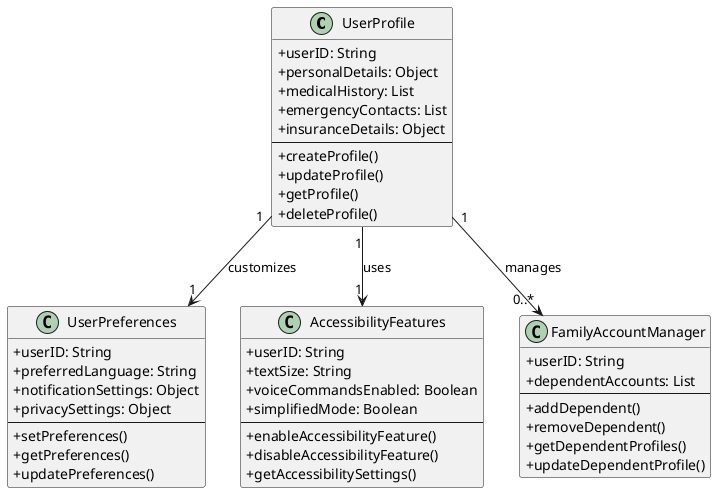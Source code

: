 @startuml
skinparam classAttributeIconSize 0

' Define classes
class UserProfile {
    + userID: String
    + personalDetails: Object
    + medicalHistory: List
    + emergencyContacts: List
    + insuranceDetails: Object
    --
    + createProfile()
    + updateProfile()
    + getProfile()
    + deleteProfile()
}

class UserPreferences {
    + userID: String
    + preferredLanguage: String
    + notificationSettings: Object
    + privacySettings: Object
    --
    + setPreferences()
    + getPreferences()
    + updatePreferences()
}

class AccessibilityFeatures {
    + userID: String
    + textSize: String
    + voiceCommandsEnabled: Boolean
    + simplifiedMode: Boolean
    --
    + enableAccessibilityFeature()
    + disableAccessibilityFeature()
    + getAccessibilitySettings()
}

class FamilyAccountManager {
    + userID: String
    + dependentAccounts: List
    --
    + addDependent()
    + removeDependent()
    + getDependentProfiles()
    + updateDependentProfile()
}

' Define relationships
UserProfile "1" --> "1" UserPreferences : customizes
UserProfile "1" --> "1" AccessibilityFeatures : uses
UserProfile "1" --> "0..*" FamilyAccountManager : manages

@enduml